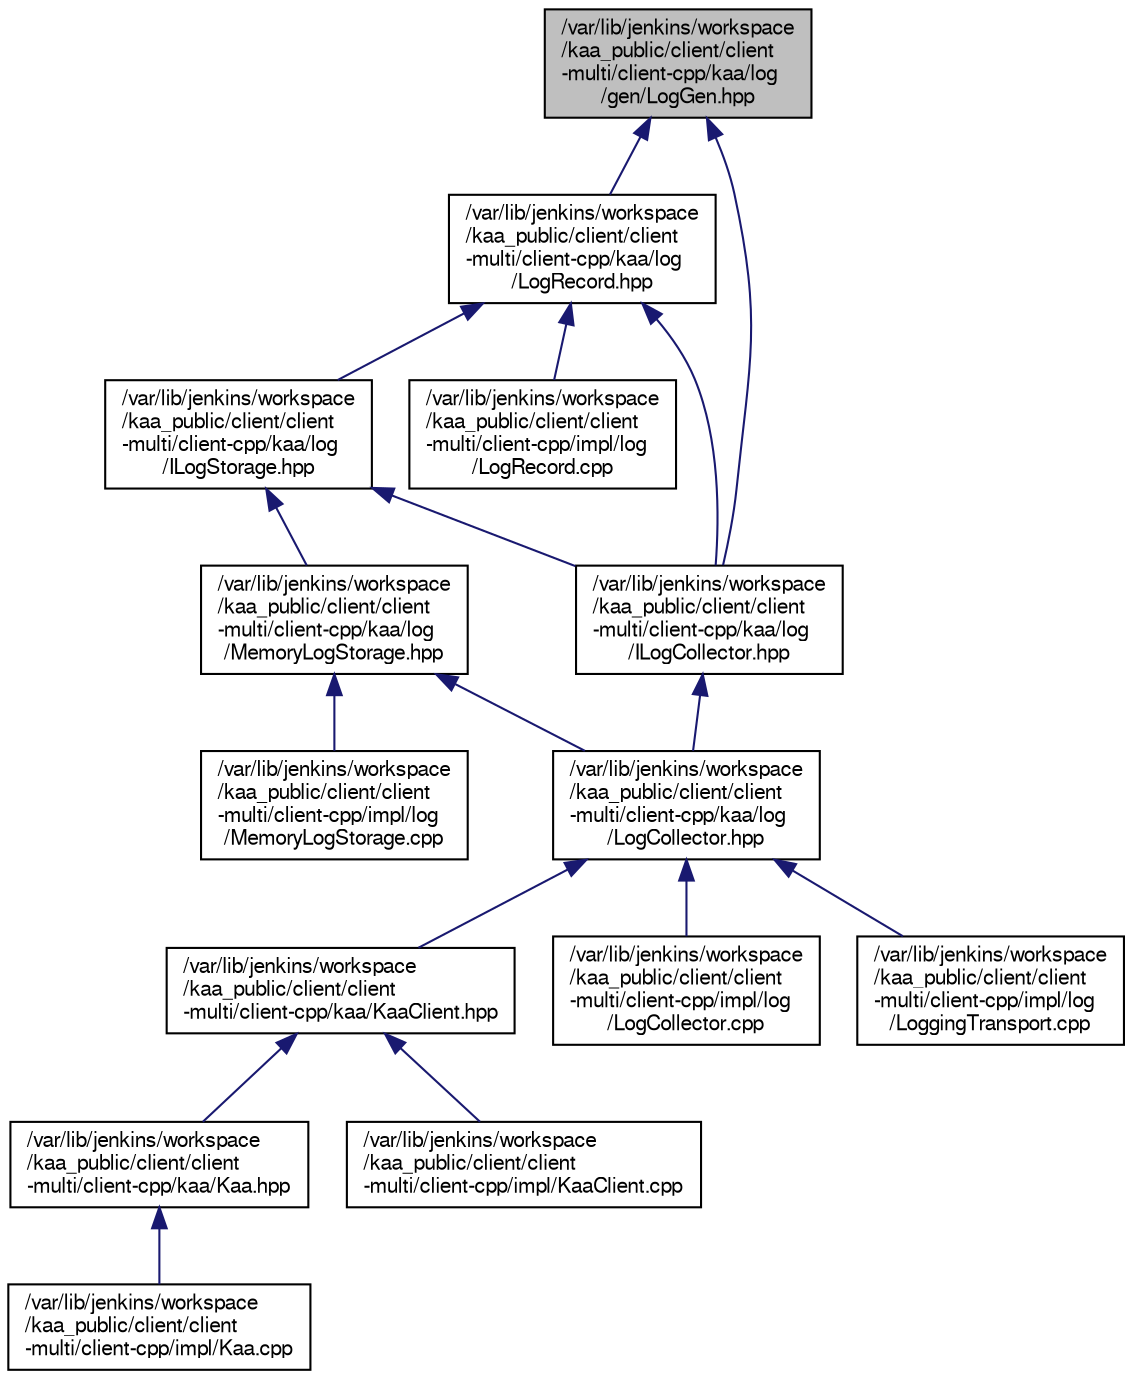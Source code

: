 digraph "/var/lib/jenkins/workspace/kaa_public/client/client-multi/client-cpp/kaa/log/gen/LogGen.hpp"
{
  bgcolor="transparent";
  edge [fontname="FreeSans",fontsize="10",labelfontname="FreeSans",labelfontsize="10"];
  node [fontname="FreeSans",fontsize="10",shape=record];
  Node1 [label="/var/lib/jenkins/workspace\l/kaa_public/client/client\l-multi/client-cpp/kaa/log\l/gen/LogGen.hpp",height=0.2,width=0.4,color="black", fillcolor="grey75", style="filled" fontcolor="black"];
  Node1 -> Node2 [dir="back",color="midnightblue",fontsize="10",style="solid",fontname="FreeSans"];
  Node2 [label="/var/lib/jenkins/workspace\l/kaa_public/client/client\l-multi/client-cpp/kaa/log\l/LogRecord.hpp",height=0.2,width=0.4,color="black",URL="$LogRecord_8hpp.html"];
  Node2 -> Node3 [dir="back",color="midnightblue",fontsize="10",style="solid",fontname="FreeSans"];
  Node3 [label="/var/lib/jenkins/workspace\l/kaa_public/client/client\l-multi/client-cpp/kaa/log\l/ILogCollector.hpp",height=0.2,width=0.4,color="black",URL="$ILogCollector_8hpp.html"];
  Node3 -> Node4 [dir="back",color="midnightblue",fontsize="10",style="solid",fontname="FreeSans"];
  Node4 [label="/var/lib/jenkins/workspace\l/kaa_public/client/client\l-multi/client-cpp/kaa/log\l/LogCollector.hpp",height=0.2,width=0.4,color="black",URL="$LogCollector_8hpp.html"];
  Node4 -> Node5 [dir="back",color="midnightblue",fontsize="10",style="solid",fontname="FreeSans"];
  Node5 [label="/var/lib/jenkins/workspace\l/kaa_public/client/client\l-multi/client-cpp/kaa/KaaClient.hpp",height=0.2,width=0.4,color="black",URL="$KaaClient_8hpp.html"];
  Node5 -> Node6 [dir="back",color="midnightblue",fontsize="10",style="solid",fontname="FreeSans"];
  Node6 [label="/var/lib/jenkins/workspace\l/kaa_public/client/client\l-multi/client-cpp/kaa/Kaa.hpp",height=0.2,width=0.4,color="black",URL="$Kaa_8hpp.html"];
  Node6 -> Node7 [dir="back",color="midnightblue",fontsize="10",style="solid",fontname="FreeSans"];
  Node7 [label="/var/lib/jenkins/workspace\l/kaa_public/client/client\l-multi/client-cpp/impl/Kaa.cpp",height=0.2,width=0.4,color="black",URL="$Kaa_8cpp.html"];
  Node5 -> Node8 [dir="back",color="midnightblue",fontsize="10",style="solid",fontname="FreeSans"];
  Node8 [label="/var/lib/jenkins/workspace\l/kaa_public/client/client\l-multi/client-cpp/impl/KaaClient.cpp",height=0.2,width=0.4,color="black",URL="$KaaClient_8cpp.html"];
  Node4 -> Node9 [dir="back",color="midnightblue",fontsize="10",style="solid",fontname="FreeSans"];
  Node9 [label="/var/lib/jenkins/workspace\l/kaa_public/client/client\l-multi/client-cpp/impl/log\l/LogCollector.cpp",height=0.2,width=0.4,color="black",URL="$LogCollector_8cpp.html"];
  Node4 -> Node10 [dir="back",color="midnightblue",fontsize="10",style="solid",fontname="FreeSans"];
  Node10 [label="/var/lib/jenkins/workspace\l/kaa_public/client/client\l-multi/client-cpp/impl/log\l/LoggingTransport.cpp",height=0.2,width=0.4,color="black",URL="$LoggingTransport_8cpp.html"];
  Node2 -> Node11 [dir="back",color="midnightblue",fontsize="10",style="solid",fontname="FreeSans"];
  Node11 [label="/var/lib/jenkins/workspace\l/kaa_public/client/client\l-multi/client-cpp/kaa/log\l/ILogStorage.hpp",height=0.2,width=0.4,color="black",URL="$ILogStorage_8hpp.html"];
  Node11 -> Node3 [dir="back",color="midnightblue",fontsize="10",style="solid",fontname="FreeSans"];
  Node11 -> Node12 [dir="back",color="midnightblue",fontsize="10",style="solid",fontname="FreeSans"];
  Node12 [label="/var/lib/jenkins/workspace\l/kaa_public/client/client\l-multi/client-cpp/kaa/log\l/MemoryLogStorage.hpp",height=0.2,width=0.4,color="black",URL="$MemoryLogStorage_8hpp.html"];
  Node12 -> Node4 [dir="back",color="midnightblue",fontsize="10",style="solid",fontname="FreeSans"];
  Node12 -> Node13 [dir="back",color="midnightblue",fontsize="10",style="solid",fontname="FreeSans"];
  Node13 [label="/var/lib/jenkins/workspace\l/kaa_public/client/client\l-multi/client-cpp/impl/log\l/MemoryLogStorage.cpp",height=0.2,width=0.4,color="black",URL="$MemoryLogStorage_8cpp.html"];
  Node2 -> Node14 [dir="back",color="midnightblue",fontsize="10",style="solid",fontname="FreeSans"];
  Node14 [label="/var/lib/jenkins/workspace\l/kaa_public/client/client\l-multi/client-cpp/impl/log\l/LogRecord.cpp",height=0.2,width=0.4,color="black",URL="$LogRecord_8cpp.html"];
  Node1 -> Node3 [dir="back",color="midnightblue",fontsize="10",style="solid",fontname="FreeSans"];
}
